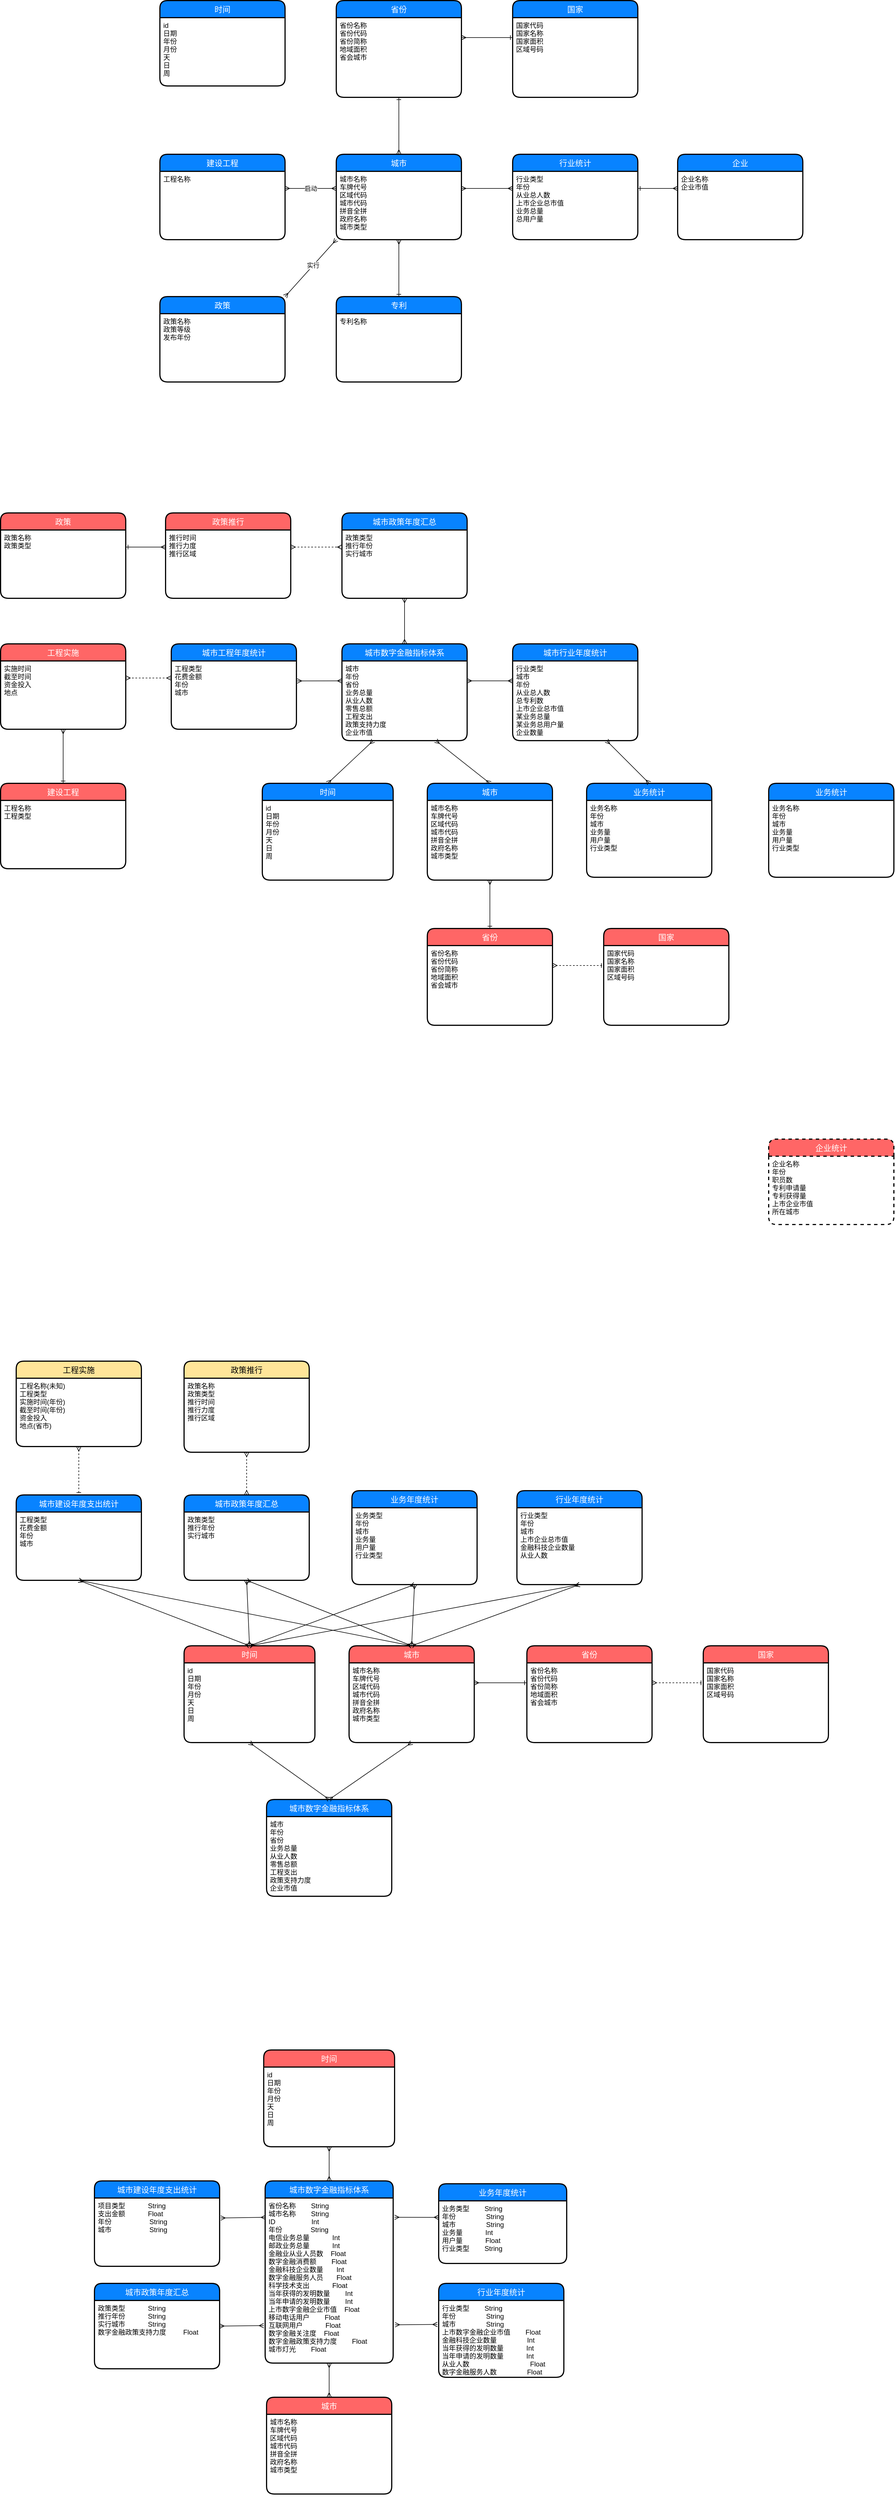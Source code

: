 <mxfile version="20.2.2" type="github">
  <diagram id="R2lEEEUBdFMjLlhIrx00" name="Page-1">
    <mxGraphModel dx="2523" dy="2034" grid="1" gridSize="10" guides="1" tooltips="1" connect="1" arrows="1" fold="1" page="1" pageScale="1" pageWidth="850" pageHeight="1100" math="0" shadow="0" extFonts="Permanent Marker^https://fonts.googleapis.com/css?family=Permanent+Marker">
      <root>
        <mxCell id="0" />
        <mxCell id="1" parent="0" />
        <mxCell id="92t1Hm8fsz9WDFqAWncr-5" value="城市" style="swimlane;childLayout=stackLayout;horizontal=1;startSize=30;horizontalStack=0;rounded=1;fontSize=14;fontStyle=0;strokeWidth=2;resizeParent=0;resizeLast=1;shadow=0;dashed=0;align=center;swimlaneFillColor=none;fillColor=#0883FF;fontColor=#FFFFFF;" vertex="1" parent="1">
          <mxGeometry x="30" y="-780" width="220" height="150" as="geometry" />
        </mxCell>
        <mxCell id="92t1Hm8fsz9WDFqAWncr-6" value="城市名称&#xa;车牌代号&#xa;区域代码&#xa;城市代码&#xa;拼音全拼&#xa;政府名称&#xa;城市类型    " style="align=left;strokeColor=none;fillColor=none;spacingLeft=4;fontSize=12;verticalAlign=top;resizable=0;rotatable=0;part=1;" vertex="1" parent="92t1Hm8fsz9WDFqAWncr-5">
          <mxGeometry y="30" width="220" height="120" as="geometry" />
        </mxCell>
        <mxCell id="92t1Hm8fsz9WDFqAWncr-43" style="edgeStyle=none;rounded=0;orthogonalLoop=1;jettySize=auto;html=1;exitX=1;exitY=1;exitDx=0;exitDy=0;fontColor=#030303;startArrow=ERmany;startFill=0;endArrow=ERone;endFill=0;" edge="1" parent="92t1Hm8fsz9WDFqAWncr-5" source="92t1Hm8fsz9WDFqAWncr-6" target="92t1Hm8fsz9WDFqAWncr-6">
          <mxGeometry relative="1" as="geometry" />
        </mxCell>
        <mxCell id="92t1Hm8fsz9WDFqAWncr-8" value="省份" style="swimlane;childLayout=stackLayout;horizontal=1;startSize=30;horizontalStack=0;rounded=1;fontSize=14;fontStyle=0;strokeWidth=2;resizeParent=0;resizeLast=1;shadow=0;dashed=0;align=center;swimlaneFillColor=none;fillColor=#0883FF;fontColor=#FFFFFF;" vertex="1" parent="1">
          <mxGeometry x="30" y="-1050" width="220" height="170" as="geometry" />
        </mxCell>
        <mxCell id="92t1Hm8fsz9WDFqAWncr-9" value="省份名称&#xa;省份代码&#xa;省份简称&#xa;地域面积&#xa;省会城市" style="align=left;strokeColor=none;fillColor=none;spacingLeft=4;fontSize=12;verticalAlign=top;resizable=0;rotatable=0;part=1;" vertex="1" parent="92t1Hm8fsz9WDFqAWncr-8">
          <mxGeometry y="30" width="220" height="140" as="geometry" />
        </mxCell>
        <mxCell id="92t1Hm8fsz9WDFqAWncr-11" style="edgeStyle=orthogonalEdgeStyle;rounded=0;orthogonalLoop=1;jettySize=auto;html=1;exitX=0.5;exitY=0;exitDx=0;exitDy=0;entryX=0.5;entryY=1;entryDx=0;entryDy=0;fontColor=#FFFFFF;startArrow=ERmany;startFill=0;endArrow=ERone;endFill=0;" edge="1" parent="1" source="92t1Hm8fsz9WDFqAWncr-5" target="92t1Hm8fsz9WDFqAWncr-9">
          <mxGeometry relative="1" as="geometry" />
        </mxCell>
        <mxCell id="92t1Hm8fsz9WDFqAWncr-14" value="国家" style="swimlane;childLayout=stackLayout;horizontal=1;startSize=30;horizontalStack=0;rounded=1;fontSize=14;fontStyle=0;strokeWidth=2;resizeParent=0;resizeLast=1;shadow=0;dashed=0;align=center;swimlaneFillColor=none;fillColor=#0883FF;fontColor=#FFFFFF;" vertex="1" parent="1">
          <mxGeometry x="340" y="-1050" width="220" height="170" as="geometry" />
        </mxCell>
        <mxCell id="92t1Hm8fsz9WDFqAWncr-15" value="国家代码&#xa;国家名称&#xa;国家面积&#xa;区域号码" style="align=left;strokeColor=none;fillColor=none;spacingLeft=4;fontSize=12;verticalAlign=top;resizable=0;rotatable=0;part=1;" vertex="1" parent="92t1Hm8fsz9WDFqAWncr-14">
          <mxGeometry y="30" width="220" height="140" as="geometry" />
        </mxCell>
        <mxCell id="92t1Hm8fsz9WDFqAWncr-16" style="edgeStyle=orthogonalEdgeStyle;rounded=0;orthogonalLoop=1;jettySize=auto;html=1;exitX=1;exitY=0.25;exitDx=0;exitDy=0;entryX=0;entryY=0.25;entryDx=0;entryDy=0;fontColor=#FFFFFF;startArrow=ERmany;startFill=0;endArrow=ERone;endFill=0;" edge="1" parent="1" source="92t1Hm8fsz9WDFqAWncr-9" target="92t1Hm8fsz9WDFqAWncr-15">
          <mxGeometry relative="1" as="geometry">
            <mxPoint x="260" y="-695" as="sourcePoint" />
            <mxPoint x="440" y="-695" as="targetPoint" />
          </mxGeometry>
        </mxCell>
        <mxCell id="92t1Hm8fsz9WDFqAWncr-20" value="政策" style="swimlane;childLayout=stackLayout;horizontal=1;startSize=30;horizontalStack=0;rounded=1;fontSize=14;fontStyle=0;strokeWidth=2;resizeParent=0;resizeLast=1;shadow=0;dashed=0;align=center;fontColor=#FFFFFF;fillColor=#0883FF;" vertex="1" parent="1">
          <mxGeometry x="-280" y="-530" width="220" height="150" as="geometry" />
        </mxCell>
        <mxCell id="92t1Hm8fsz9WDFqAWncr-22" value="政策名称&#xa;政策等级&#xa;发布年份" style="align=left;strokeColor=none;fillColor=none;spacingLeft=4;fontSize=12;verticalAlign=top;resizable=0;rotatable=0;part=1;fontColor=#030303;" vertex="1" parent="92t1Hm8fsz9WDFqAWncr-20">
          <mxGeometry y="30" width="220" height="120" as="geometry" />
        </mxCell>
        <mxCell id="92t1Hm8fsz9WDFqAWncr-27" value="行业统计" style="swimlane;childLayout=stackLayout;horizontal=1;startSize=30;horizontalStack=0;rounded=1;fontSize=14;fontStyle=0;strokeWidth=2;resizeParent=0;resizeLast=1;shadow=0;dashed=0;align=center;fontColor=#FFFFFF;fillColor=#0883FF;" vertex="1" parent="1">
          <mxGeometry x="340" y="-780" width="220" height="150" as="geometry" />
        </mxCell>
        <mxCell id="92t1Hm8fsz9WDFqAWncr-28" value="行业类型&#xa;年份&#xa;从业总人数&#xa;上市企业总市值&#xa;业务总量&#xa;总用户量" style="align=left;strokeColor=none;fillColor=none;spacingLeft=4;fontSize=12;verticalAlign=top;resizable=0;rotatable=0;part=1;fontColor=#030303;" vertex="1" parent="92t1Hm8fsz9WDFqAWncr-27">
          <mxGeometry y="30" width="220" height="120" as="geometry" />
        </mxCell>
        <mxCell id="92t1Hm8fsz9WDFqAWncr-29" value="时间" style="swimlane;childLayout=stackLayout;horizontal=1;startSize=30;horizontalStack=0;rounded=1;fontSize=14;fontStyle=0;strokeWidth=2;resizeParent=0;resizeLast=1;shadow=0;dashed=0;align=center;fontColor=#FFFFFF;fillColor=#0883FF;" vertex="1" parent="1">
          <mxGeometry x="-280" y="-1050" width="220" height="150" as="geometry" />
        </mxCell>
        <mxCell id="92t1Hm8fsz9WDFqAWncr-30" value="id&#xa;日期&#xa;年份&#xa;月份&#xa;天&#xa;日&#xa;周&#xa;&#xa;" style="align=left;strokeColor=none;fillColor=none;spacingLeft=4;fontSize=12;verticalAlign=top;resizable=0;rotatable=0;part=1;fontColor=#030303;" vertex="1" parent="92t1Hm8fsz9WDFqAWncr-29">
          <mxGeometry y="30" width="220" height="120" as="geometry" />
        </mxCell>
        <mxCell id="92t1Hm8fsz9WDFqAWncr-37" value="企业" style="swimlane;childLayout=stackLayout;horizontal=1;startSize=30;horizontalStack=0;rounded=1;fontSize=14;fontStyle=0;strokeWidth=2;resizeParent=0;resizeLast=1;shadow=0;dashed=0;align=center;fontColor=#FFFFFF;fillColor=#0883FF;" vertex="1" parent="1">
          <mxGeometry x="630" y="-780" width="220" height="150" as="geometry" />
        </mxCell>
        <mxCell id="92t1Hm8fsz9WDFqAWncr-38" value="企业名称&#xa;企业市值&#xa;" style="align=left;strokeColor=none;fillColor=none;spacingLeft=4;fontSize=12;verticalAlign=top;resizable=0;rotatable=0;part=1;fontColor=#030303;" vertex="1" parent="92t1Hm8fsz9WDFqAWncr-37">
          <mxGeometry y="30" width="220" height="120" as="geometry" />
        </mxCell>
        <mxCell id="92t1Hm8fsz9WDFqAWncr-48" value="" style="fontSize=12;html=1;endArrow=ERmany;startArrow=ERmany;rounded=0;fontColor=#030303;entryX=0;entryY=1;entryDx=0;entryDy=0;exitX=1;exitY=0;exitDx=0;exitDy=0;" edge="1" parent="1" source="92t1Hm8fsz9WDFqAWncr-20" target="92t1Hm8fsz9WDFqAWncr-6">
          <mxGeometry width="100" height="100" relative="1" as="geometry">
            <mxPoint x="370" y="-410" as="sourcePoint" />
            <mxPoint x="470" y="-510" as="targetPoint" />
          </mxGeometry>
        </mxCell>
        <mxCell id="92t1Hm8fsz9WDFqAWncr-49" value="实行" style="edgeLabel;html=1;align=center;verticalAlign=middle;resizable=0;points=[];fontColor=#030303;" vertex="1" connectable="0" parent="92t1Hm8fsz9WDFqAWncr-48">
          <mxGeometry x="0.093" relative="1" as="geometry">
            <mxPoint y="-1" as="offset" />
          </mxGeometry>
        </mxCell>
        <mxCell id="92t1Hm8fsz9WDFqAWncr-50" value="建设工程" style="swimlane;childLayout=stackLayout;horizontal=1;startSize=30;horizontalStack=0;rounded=1;fontSize=14;fontStyle=0;strokeWidth=2;resizeParent=0;resizeLast=1;shadow=0;dashed=0;align=center;fontColor=#FFFFFF;fillColor=#0883FF;" vertex="1" parent="1">
          <mxGeometry x="-280" y="-780" width="220" height="150" as="geometry" />
        </mxCell>
        <mxCell id="92t1Hm8fsz9WDFqAWncr-51" value="工程名称&#xa;" style="align=left;strokeColor=none;fillColor=none;spacingLeft=4;fontSize=12;verticalAlign=top;resizable=0;rotatable=0;part=1;fontColor=#030303;" vertex="1" parent="92t1Hm8fsz9WDFqAWncr-50">
          <mxGeometry y="30" width="220" height="120" as="geometry" />
        </mxCell>
        <mxCell id="92t1Hm8fsz9WDFqAWncr-52" value="" style="edgeStyle=entityRelationEdgeStyle;fontSize=12;html=1;endArrow=ERmany;startArrow=ERmany;rounded=0;fontColor=#030303;entryX=1;entryY=0.25;entryDx=0;entryDy=0;exitX=0;exitY=0.25;exitDx=0;exitDy=0;" edge="1" parent="1" source="92t1Hm8fsz9WDFqAWncr-6" target="92t1Hm8fsz9WDFqAWncr-51">
          <mxGeometry width="100" height="100" relative="1" as="geometry">
            <mxPoint x="330" y="-480" as="sourcePoint" />
            <mxPoint x="430" y="-580" as="targetPoint" />
          </mxGeometry>
        </mxCell>
        <mxCell id="92t1Hm8fsz9WDFqAWncr-53" value="启动" style="edgeLabel;html=1;align=center;verticalAlign=middle;resizable=0;points=[];fontColor=#030303;" vertex="1" connectable="0" parent="92t1Hm8fsz9WDFqAWncr-52">
          <mxGeometry relative="1" as="geometry">
            <mxPoint as="offset" />
          </mxGeometry>
        </mxCell>
        <mxCell id="92t1Hm8fsz9WDFqAWncr-55" value="城市数字金融指标体系" style="swimlane;childLayout=stackLayout;horizontal=1;startSize=30;horizontalStack=0;rounded=1;fontSize=14;fontStyle=0;strokeWidth=2;resizeParent=0;resizeLast=1;shadow=0;dashed=0;align=center;swimlaneFillColor=none;fillColor=#0883FF;fontColor=#FFFFFF;" vertex="1" parent="1">
          <mxGeometry x="40" y="80" width="220" height="170" as="geometry" />
        </mxCell>
        <mxCell id="92t1Hm8fsz9WDFqAWncr-56" value="城市&#xa;年份&#xa;省份&#xa;业务总量&#xa;从业人数&#xa;零售总额&#xa;工程支出&#xa;政策支持力度&#xa;企业市值&#xa;&#xa;" style="align=left;strokeColor=none;fillColor=none;spacingLeft=4;fontSize=12;verticalAlign=top;resizable=0;rotatable=0;part=1;" vertex="1" parent="92t1Hm8fsz9WDFqAWncr-55">
          <mxGeometry y="30" width="220" height="140" as="geometry" />
        </mxCell>
        <mxCell id="92t1Hm8fsz9WDFqAWncr-57" style="edgeStyle=none;rounded=0;orthogonalLoop=1;jettySize=auto;html=1;exitX=1;exitY=1;exitDx=0;exitDy=0;fontColor=#030303;startArrow=ERmany;startFill=0;endArrow=ERone;endFill=0;" edge="1" parent="92t1Hm8fsz9WDFqAWncr-55" source="92t1Hm8fsz9WDFqAWncr-56" target="92t1Hm8fsz9WDFqAWncr-56">
          <mxGeometry relative="1" as="geometry" />
        </mxCell>
        <mxCell id="92t1Hm8fsz9WDFqAWncr-58" value="省份" style="swimlane;childLayout=stackLayout;horizontal=1;startSize=30;horizontalStack=0;rounded=1;fontSize=14;fontStyle=0;strokeWidth=2;resizeParent=0;resizeLast=1;shadow=0;dashed=0;align=center;swimlaneFillColor=none;fillColor=#FF6666;fontColor=#FFFFFF;" vertex="1" parent="1">
          <mxGeometry x="190" y="580" width="220" height="170" as="geometry" />
        </mxCell>
        <mxCell id="92t1Hm8fsz9WDFqAWncr-59" value="省份名称&#xa;省份代码&#xa;省份简称&#xa;地域面积&#xa;省会城市" style="align=left;strokeColor=none;fillColor=none;spacingLeft=4;fontSize=12;verticalAlign=top;resizable=0;rotatable=0;part=1;" vertex="1" parent="92t1Hm8fsz9WDFqAWncr-58">
          <mxGeometry y="30" width="220" height="140" as="geometry" />
        </mxCell>
        <mxCell id="92t1Hm8fsz9WDFqAWncr-61" value="国家" style="swimlane;childLayout=stackLayout;horizontal=1;startSize=30;horizontalStack=0;rounded=1;fontSize=14;fontStyle=0;strokeWidth=2;resizeParent=0;resizeLast=1;shadow=0;dashed=0;align=center;swimlaneFillColor=none;fillColor=#FF6666;fontColor=#FFFFFF;" vertex="1" parent="1">
          <mxGeometry x="500" y="580" width="220" height="170" as="geometry" />
        </mxCell>
        <mxCell id="92t1Hm8fsz9WDFqAWncr-62" value="国家代码&#xa;国家名称&#xa;国家面积&#xa;区域号码" style="align=left;strokeColor=none;fillColor=none;spacingLeft=4;fontSize=12;verticalAlign=top;resizable=0;rotatable=0;part=1;" vertex="1" parent="92t1Hm8fsz9WDFqAWncr-61">
          <mxGeometry y="30" width="220" height="140" as="geometry" />
        </mxCell>
        <mxCell id="92t1Hm8fsz9WDFqAWncr-63" style="edgeStyle=orthogonalEdgeStyle;rounded=0;orthogonalLoop=1;jettySize=auto;html=1;exitX=1;exitY=0.25;exitDx=0;exitDy=0;entryX=0;entryY=0.25;entryDx=0;entryDy=0;fontColor=#FFFFFF;startArrow=ERmany;startFill=0;endArrow=ERone;endFill=0;dashed=1;" edge="1" parent="1" source="92t1Hm8fsz9WDFqAWncr-59" target="92t1Hm8fsz9WDFqAWncr-62">
          <mxGeometry relative="1" as="geometry">
            <mxPoint x="420" y="935" as="sourcePoint" />
            <mxPoint x="600" y="935" as="targetPoint" />
          </mxGeometry>
        </mxCell>
        <mxCell id="92t1Hm8fsz9WDFqAWncr-64" value="城市政策年度汇总" style="swimlane;childLayout=stackLayout;horizontal=1;startSize=30;horizontalStack=0;rounded=1;fontSize=14;fontStyle=0;strokeWidth=2;resizeParent=0;resizeLast=1;shadow=0;dashed=0;align=center;fontColor=#FFFFFF;fillColor=#0883FF;" vertex="1" parent="1">
          <mxGeometry x="40" y="-150" width="220" height="150" as="geometry" />
        </mxCell>
        <mxCell id="92t1Hm8fsz9WDFqAWncr-65" value="政策类型&#xa;推行年份&#xa;实行城市" style="align=left;strokeColor=none;fillColor=none;spacingLeft=4;fontSize=12;verticalAlign=top;resizable=0;rotatable=0;part=1;fontColor=#030303;" vertex="1" parent="92t1Hm8fsz9WDFqAWncr-64">
          <mxGeometry y="30" width="220" height="120" as="geometry" />
        </mxCell>
        <mxCell id="92t1Hm8fsz9WDFqAWncr-66" value="城市行业年度统计" style="swimlane;childLayout=stackLayout;horizontal=1;startSize=30;horizontalStack=0;rounded=1;fontSize=14;fontStyle=0;strokeWidth=2;resizeParent=0;resizeLast=1;shadow=0;dashed=0;align=center;fontColor=#FFFFFF;fillColor=#0883FF;" vertex="1" parent="1">
          <mxGeometry x="340" y="80" width="220" height="170" as="geometry" />
        </mxCell>
        <mxCell id="92t1Hm8fsz9WDFqAWncr-67" value="行业类型&#xa;城市&#xa;年份&#xa;从业总人数&#xa;总专利数&#xa;上市企业总市值&#xa;某业务总量&#xa;某业务总用户量&#xa;企业数量&#xa;" style="align=left;strokeColor=none;fillColor=none;spacingLeft=4;fontSize=12;verticalAlign=top;resizable=0;rotatable=0;part=1;fontColor=#030303;" vertex="1" parent="92t1Hm8fsz9WDFqAWncr-66">
          <mxGeometry y="30" width="220" height="140" as="geometry" />
        </mxCell>
        <mxCell id="92t1Hm8fsz9WDFqAWncr-96" style="edgeStyle=none;rounded=0;orthogonalLoop=1;jettySize=auto;html=1;exitX=0.5;exitY=0;exitDx=0;exitDy=0;entryX=0.25;entryY=1;entryDx=0;entryDy=0;fontSize=14;fontColor=#030303;startArrow=ERmany;startFill=0;endArrow=ERmany;endFill=0;" edge="1" parent="1" source="92t1Hm8fsz9WDFqAWncr-68" target="92t1Hm8fsz9WDFqAWncr-56">
          <mxGeometry relative="1" as="geometry" />
        </mxCell>
        <mxCell id="92t1Hm8fsz9WDFqAWncr-68" value="时间" style="swimlane;childLayout=stackLayout;horizontal=1;startSize=30;horizontalStack=0;rounded=1;fontSize=14;fontStyle=0;strokeWidth=2;resizeParent=0;resizeLast=1;shadow=0;dashed=0;align=center;fontColor=#FFFFFF;fillColor=#0883FF;" vertex="1" parent="1">
          <mxGeometry x="-100" y="325" width="230" height="170" as="geometry" />
        </mxCell>
        <mxCell id="92t1Hm8fsz9WDFqAWncr-69" value="id&#xa;日期&#xa;年份&#xa;月份&#xa;天&#xa;日&#xa;周&#xa;&#xa;" style="align=left;strokeColor=none;fillColor=none;spacingLeft=4;fontSize=12;verticalAlign=top;resizable=0;rotatable=0;part=1;fontColor=#030303;" vertex="1" parent="92t1Hm8fsz9WDFqAWncr-68">
          <mxGeometry y="30" width="230" height="140" as="geometry" />
        </mxCell>
        <mxCell id="92t1Hm8fsz9WDFqAWncr-70" value="业务统计" style="swimlane;childLayout=stackLayout;horizontal=1;startSize=30;horizontalStack=0;rounded=1;fontSize=14;fontStyle=0;strokeWidth=2;resizeParent=0;resizeLast=1;shadow=0;dashed=0;align=center;fontColor=#FFFFFF;fillColor=#0883FF;" vertex="1" parent="1">
          <mxGeometry x="470" y="325" width="220" height="165" as="geometry" />
        </mxCell>
        <mxCell id="92t1Hm8fsz9WDFqAWncr-71" value="业务名称&#xa;年份&#xa;城市&#xa;业务量&#xa;用户量&#xa;行业类型&#xa;" style="align=left;strokeColor=none;fillColor=none;spacingLeft=4;fontSize=12;verticalAlign=top;resizable=0;rotatable=0;part=1;fontColor=#030303;" vertex="1" parent="92t1Hm8fsz9WDFqAWncr-70">
          <mxGeometry y="30" width="220" height="135" as="geometry" />
        </mxCell>
        <mxCell id="92t1Hm8fsz9WDFqAWncr-79" value="城市工程年度统计" style="swimlane;childLayout=stackLayout;horizontal=1;startSize=30;horizontalStack=0;rounded=1;fontSize=14;fontStyle=0;strokeWidth=2;resizeParent=0;resizeLast=1;shadow=0;dashed=0;align=center;fontColor=#FFFFFF;fillColor=#0883FF;" vertex="1" parent="1">
          <mxGeometry x="-260" y="80" width="220" height="150" as="geometry" />
        </mxCell>
        <mxCell id="92t1Hm8fsz9WDFqAWncr-80" value="工程类型&#xa;花费金额&#xa;年份&#xa;城市&#xa;&#xa;" style="align=left;strokeColor=none;fillColor=none;spacingLeft=4;fontSize=12;verticalAlign=top;resizable=0;rotatable=0;part=1;fontColor=#030303;" vertex="1" parent="92t1Hm8fsz9WDFqAWncr-79">
          <mxGeometry y="30" width="220" height="120" as="geometry" />
        </mxCell>
        <mxCell id="92t1Hm8fsz9WDFqAWncr-81" value="" style="fontSize=12;html=1;endArrow=ERmany;startArrow=ERmany;rounded=0;fontColor=#030303;exitX=0;exitY=0.25;exitDx=0;exitDy=0;entryX=1.006;entryY=0.293;entryDx=0;entryDy=0;entryPerimeter=0;" edge="1" parent="1" source="92t1Hm8fsz9WDFqAWncr-56" target="92t1Hm8fsz9WDFqAWncr-80">
          <mxGeometry width="100" height="100" relative="1" as="geometry">
            <mxPoint x="340" y="390" as="sourcePoint" />
            <mxPoint x="-30" y="150" as="targetPoint" />
          </mxGeometry>
        </mxCell>
        <mxCell id="92t1Hm8fsz9WDFqAWncr-83" style="edgeStyle=none;rounded=0;orthogonalLoop=1;jettySize=auto;html=1;exitX=1;exitY=0.25;exitDx=0;exitDy=0;fontColor=#030303;startArrow=ERmany;startFill=0;endArrow=ERmany;endFill=0;entryX=0;entryY=0.25;entryDx=0;entryDy=0;" edge="1" parent="1" source="92t1Hm8fsz9WDFqAWncr-56" target="92t1Hm8fsz9WDFqAWncr-67">
          <mxGeometry relative="1" as="geometry">
            <mxPoint x="310" y="160" as="targetPoint" />
          </mxGeometry>
        </mxCell>
        <mxCell id="92t1Hm8fsz9WDFqAWncr-97" style="edgeStyle=none;rounded=0;orthogonalLoop=1;jettySize=auto;html=1;exitX=0.5;exitY=0;exitDx=0;exitDy=0;entryX=0.75;entryY=1;entryDx=0;entryDy=0;fontSize=14;fontColor=#030303;startArrow=ERmany;startFill=0;endArrow=ERmany;endFill=0;" edge="1" parent="1" source="92t1Hm8fsz9WDFqAWncr-85" target="92t1Hm8fsz9WDFqAWncr-56">
          <mxGeometry relative="1" as="geometry" />
        </mxCell>
        <mxCell id="92t1Hm8fsz9WDFqAWncr-85" value="城市" style="swimlane;childLayout=stackLayout;horizontal=1;startSize=30;horizontalStack=0;rounded=1;fontSize=14;fontStyle=0;strokeWidth=2;resizeParent=0;resizeLast=1;shadow=0;dashed=0;align=center;swimlaneFillColor=none;fillColor=#0883FF;fontColor=#FFFFFF;" vertex="1" parent="1">
          <mxGeometry x="190" y="325" width="220" height="170" as="geometry" />
        </mxCell>
        <mxCell id="92t1Hm8fsz9WDFqAWncr-86" value="城市名称&#xa;车牌代号&#xa;区域代码&#xa;城市代码&#xa;拼音全拼&#xa;政府名称&#xa;城市类型" style="align=left;strokeColor=none;fillColor=none;spacingLeft=4;fontSize=12;verticalAlign=top;resizable=0;rotatable=0;part=1;" vertex="1" parent="92t1Hm8fsz9WDFqAWncr-85">
          <mxGeometry y="30" width="220" height="140" as="geometry" />
        </mxCell>
        <mxCell id="92t1Hm8fsz9WDFqAWncr-87" style="edgeStyle=none;rounded=0;orthogonalLoop=1;jettySize=auto;html=1;exitX=1;exitY=1;exitDx=0;exitDy=0;fontColor=#030303;startArrow=ERmany;startFill=0;endArrow=ERone;endFill=0;" edge="1" parent="92t1Hm8fsz9WDFqAWncr-85" source="92t1Hm8fsz9WDFqAWncr-86" target="92t1Hm8fsz9WDFqAWncr-86">
          <mxGeometry relative="1" as="geometry" />
        </mxCell>
        <mxCell id="92t1Hm8fsz9WDFqAWncr-88" style="rounded=0;orthogonalLoop=1;jettySize=auto;html=1;exitX=0.5;exitY=1;exitDx=0;exitDy=0;fontColor=#FFFFFF;startArrow=ERmany;startFill=0;endArrow=ERone;endFill=0;entryX=0.5;entryY=0;entryDx=0;entryDy=0;" edge="1" parent="1" source="92t1Hm8fsz9WDFqAWncr-86" target="92t1Hm8fsz9WDFqAWncr-58">
          <mxGeometry relative="1" as="geometry">
            <mxPoint x="610" y="605" as="sourcePoint" />
            <mxPoint x="460" y="325" as="targetPoint" />
          </mxGeometry>
        </mxCell>
        <mxCell id="92t1Hm8fsz9WDFqAWncr-77" value="" style="fontSize=12;html=1;endArrow=ERmany;startArrow=ERmany;rounded=0;fontColor=#030303;exitX=0.5;exitY=0;exitDx=0;exitDy=0;entryX=0.5;entryY=1;entryDx=0;entryDy=0;" edge="1" parent="1" source="92t1Hm8fsz9WDFqAWncr-55" target="92t1Hm8fsz9WDFqAWncr-65">
          <mxGeometry width="100" height="100" relative="1" as="geometry">
            <mxPoint x="380" y="460" as="sourcePoint" />
            <mxPoint x="150" y="-20" as="targetPoint" />
          </mxGeometry>
        </mxCell>
        <mxCell id="92t1Hm8fsz9WDFqAWncr-100" value="工程实施" style="swimlane;childLayout=stackLayout;horizontal=1;startSize=30;horizontalStack=0;rounded=1;fontSize=14;fontStyle=0;strokeWidth=2;resizeParent=0;resizeLast=1;shadow=0;dashed=0;align=center;fontColor=#FFFFFF;fillColor=#FF6666;" vertex="1" parent="1">
          <mxGeometry x="-560" y="80" width="220" height="150" as="geometry" />
        </mxCell>
        <mxCell id="92t1Hm8fsz9WDFqAWncr-101" value="实施时间&#xa;截至时间&#xa;资金投入&#xa;地点&#xa;" style="align=left;strokeColor=none;fillColor=none;spacingLeft=4;fontSize=12;verticalAlign=top;resizable=0;rotatable=0;part=1;fontColor=#030303;" vertex="1" parent="92t1Hm8fsz9WDFqAWncr-100">
          <mxGeometry y="30" width="220" height="120" as="geometry" />
        </mxCell>
        <mxCell id="92t1Hm8fsz9WDFqAWncr-102" style="edgeStyle=none;rounded=0;orthogonalLoop=1;jettySize=auto;html=1;exitX=0;exitY=0.25;exitDx=0;exitDy=0;entryX=1;entryY=0.25;entryDx=0;entryDy=0;fontSize=14;fontColor=#030303;startArrow=ERmany;startFill=0;endArrow=ERmany;endFill=0;dashed=1;" edge="1" parent="1" source="92t1Hm8fsz9WDFqAWncr-80" target="92t1Hm8fsz9WDFqAWncr-101">
          <mxGeometry relative="1" as="geometry" />
        </mxCell>
        <mxCell id="92t1Hm8fsz9WDFqAWncr-103" style="edgeStyle=none;rounded=0;orthogonalLoop=1;jettySize=auto;html=1;exitX=1;exitY=0.25;exitDx=0;exitDy=0;entryX=0;entryY=0.25;entryDx=0;entryDy=0;fontSize=14;fontColor=#030303;startArrow=ERmany;startFill=0;endArrow=ERmany;endFill=0;" edge="1" parent="1" source="92t1Hm8fsz9WDFqAWncr-6" target="92t1Hm8fsz9WDFqAWncr-28">
          <mxGeometry relative="1" as="geometry" />
        </mxCell>
        <mxCell id="92t1Hm8fsz9WDFqAWncr-104" style="edgeStyle=none;rounded=0;orthogonalLoop=1;jettySize=auto;html=1;exitX=1;exitY=0.25;exitDx=0;exitDy=0;entryX=0;entryY=0.25;entryDx=0;entryDy=0;fontSize=14;fontColor=#030303;startArrow=ERone;startFill=0;endArrow=ERmany;endFill=0;" edge="1" parent="1" source="92t1Hm8fsz9WDFqAWncr-28" target="92t1Hm8fsz9WDFqAWncr-38">
          <mxGeometry relative="1" as="geometry" />
        </mxCell>
        <mxCell id="92t1Hm8fsz9WDFqAWncr-105" value="建设工程" style="swimlane;childLayout=stackLayout;horizontal=1;startSize=30;horizontalStack=0;rounded=1;fontSize=14;fontStyle=0;strokeWidth=2;resizeParent=0;resizeLast=1;shadow=0;dashed=0;align=center;fontColor=#FFFFFF;fillColor=#FF6666;" vertex="1" parent="1">
          <mxGeometry x="-560" y="325" width="220" height="150" as="geometry" />
        </mxCell>
        <mxCell id="92t1Hm8fsz9WDFqAWncr-106" value="工程名称&#xa;工程类型&#xa;" style="align=left;strokeColor=none;fillColor=none;spacingLeft=4;fontSize=12;verticalAlign=top;resizable=0;rotatable=0;part=1;fontColor=#030303;" vertex="1" parent="92t1Hm8fsz9WDFqAWncr-105">
          <mxGeometry y="30" width="220" height="120" as="geometry" />
        </mxCell>
        <mxCell id="92t1Hm8fsz9WDFqAWncr-108" style="edgeStyle=none;rounded=0;orthogonalLoop=1;jettySize=auto;html=1;exitX=0.5;exitY=0;exitDx=0;exitDy=0;entryX=0.5;entryY=1;entryDx=0;entryDy=0;fontSize=14;fontColor=#030303;startArrow=ERone;startFill=0;endArrow=ERmany;endFill=0;" edge="1" parent="1" source="92t1Hm8fsz9WDFqAWncr-105" target="92t1Hm8fsz9WDFqAWncr-101">
          <mxGeometry relative="1" as="geometry" />
        </mxCell>
        <mxCell id="92t1Hm8fsz9WDFqAWncr-112" value="政策" style="swimlane;childLayout=stackLayout;horizontal=1;startSize=30;horizontalStack=0;rounded=1;fontSize=14;fontStyle=0;strokeWidth=2;resizeParent=0;resizeLast=1;shadow=0;dashed=0;align=center;fontColor=#FFFFFF;fillColor=#FF6666;" vertex="1" parent="1">
          <mxGeometry x="-560" y="-150" width="220" height="150" as="geometry" />
        </mxCell>
        <mxCell id="92t1Hm8fsz9WDFqAWncr-113" value="政策名称&#xa;政策类型" style="align=left;strokeColor=none;fillColor=none;spacingLeft=4;fontSize=12;verticalAlign=top;resizable=0;rotatable=0;part=1;fontColor=#030303;" vertex="1" parent="92t1Hm8fsz9WDFqAWncr-112">
          <mxGeometry y="30" width="220" height="120" as="geometry" />
        </mxCell>
        <mxCell id="92t1Hm8fsz9WDFqAWncr-114" value="政策推行" style="swimlane;childLayout=stackLayout;horizontal=1;startSize=30;horizontalStack=0;rounded=1;fontSize=14;fontStyle=0;strokeWidth=2;resizeParent=0;resizeLast=1;shadow=0;dashed=0;align=center;fontColor=#FFFFFF;fillColor=#FF6666;" vertex="1" parent="1">
          <mxGeometry x="-270" y="-150" width="220" height="150" as="geometry" />
        </mxCell>
        <mxCell id="92t1Hm8fsz9WDFqAWncr-115" value="推行时间&#xa;推行力度&#xa;推行区域" style="align=left;strokeColor=none;fillColor=none;spacingLeft=4;fontSize=12;verticalAlign=top;resizable=0;rotatable=0;part=1;fontColor=#030303;" vertex="1" parent="92t1Hm8fsz9WDFqAWncr-114">
          <mxGeometry y="30" width="220" height="120" as="geometry" />
        </mxCell>
        <mxCell id="92t1Hm8fsz9WDFqAWncr-116" style="edgeStyle=none;rounded=0;orthogonalLoop=1;jettySize=auto;html=1;exitX=1;exitY=0.25;exitDx=0;exitDy=0;entryX=0;entryY=0.25;entryDx=0;entryDy=0;fontSize=14;fontColor=#030303;startArrow=ERone;startFill=0;endArrow=ERmany;endFill=0;" edge="1" parent="1" source="92t1Hm8fsz9WDFqAWncr-113" target="92t1Hm8fsz9WDFqAWncr-115">
          <mxGeometry relative="1" as="geometry" />
        </mxCell>
        <mxCell id="92t1Hm8fsz9WDFqAWncr-117" style="edgeStyle=none;rounded=0;orthogonalLoop=1;jettySize=auto;html=1;exitX=1;exitY=0.25;exitDx=0;exitDy=0;entryX=0;entryY=0.25;entryDx=0;entryDy=0;fontSize=14;fontColor=#030303;startArrow=ERmany;startFill=0;endArrow=ERmany;endFill=0;dashed=1;" edge="1" parent="1" source="92t1Hm8fsz9WDFqAWncr-115" target="92t1Hm8fsz9WDFqAWncr-65">
          <mxGeometry relative="1" as="geometry" />
        </mxCell>
        <mxCell id="92t1Hm8fsz9WDFqAWncr-118" value="城市政策年度汇总" style="swimlane;childLayout=stackLayout;horizontal=1;startSize=30;horizontalStack=0;rounded=1;fontSize=14;fontStyle=0;strokeWidth=2;resizeParent=0;resizeLast=1;shadow=0;dashed=0;align=center;fontColor=#FFFFFF;fillColor=#0883FF;" vertex="1" parent="1">
          <mxGeometry x="-237.5" y="1575" width="220" height="150" as="geometry" />
        </mxCell>
        <mxCell id="92t1Hm8fsz9WDFqAWncr-119" value="政策类型&#xa;推行年份&#xa;实行城市" style="align=left;strokeColor=none;fillColor=none;spacingLeft=4;fontSize=12;verticalAlign=top;resizable=0;rotatable=0;part=1;fontColor=#030303;" vertex="1" parent="92t1Hm8fsz9WDFqAWncr-118">
          <mxGeometry y="30" width="220" height="120" as="geometry" />
        </mxCell>
        <mxCell id="92t1Hm8fsz9WDFqAWncr-122" value="城市建设年度支出统计" style="swimlane;childLayout=stackLayout;horizontal=1;startSize=30;horizontalStack=0;rounded=1;fontSize=14;fontStyle=0;strokeWidth=2;resizeParent=0;resizeLast=1;shadow=0;dashed=0;align=center;fontColor=#FFFFFF;fillColor=#0883FF;" vertex="1" parent="1">
          <mxGeometry x="-532.5" y="1575" width="220" height="150" as="geometry" />
        </mxCell>
        <mxCell id="92t1Hm8fsz9WDFqAWncr-123" value="工程类型&#xa;花费金额&#xa;年份&#xa;城市&#xa;&#xa;" style="align=left;strokeColor=none;fillColor=none;spacingLeft=4;fontSize=12;verticalAlign=top;resizable=0;rotatable=0;part=1;fontColor=#030303;" vertex="1" parent="92t1Hm8fsz9WDFqAWncr-122">
          <mxGeometry y="30" width="220" height="120" as="geometry" />
        </mxCell>
        <mxCell id="92t1Hm8fsz9WDFqAWncr-125" value="时间" style="swimlane;childLayout=stackLayout;horizontal=1;startSize=30;horizontalStack=0;rounded=1;fontSize=14;fontStyle=0;strokeWidth=2;resizeParent=0;resizeLast=1;shadow=0;dashed=0;align=center;fontColor=#FFFFFF;fillColor=#FF6666;" vertex="1" parent="1">
          <mxGeometry x="-237.5" y="1840" width="230" height="170" as="geometry" />
        </mxCell>
        <mxCell id="92t1Hm8fsz9WDFqAWncr-126" value="id&#xa;日期&#xa;年份&#xa;月份&#xa;天&#xa;日&#xa;周&#xa;&#xa;" style="align=left;strokeColor=none;fillColor=none;spacingLeft=4;fontSize=12;verticalAlign=top;resizable=0;rotatable=0;part=1;fontColor=#030303;" vertex="1" parent="92t1Hm8fsz9WDFqAWncr-125">
          <mxGeometry y="30" width="230" height="140" as="geometry" />
        </mxCell>
        <mxCell id="92t1Hm8fsz9WDFqAWncr-127" value="城市" style="swimlane;childLayout=stackLayout;horizontal=1;startSize=30;horizontalStack=0;rounded=1;fontSize=14;fontStyle=0;strokeWidth=2;resizeParent=0;resizeLast=1;shadow=0;dashed=0;align=center;swimlaneFillColor=none;fillColor=#FF6666;fontColor=#FFFFFF;" vertex="1" parent="1">
          <mxGeometry x="52.5" y="1840" width="220" height="170" as="geometry" />
        </mxCell>
        <mxCell id="92t1Hm8fsz9WDFqAWncr-128" value="城市名称&#xa;车牌代号&#xa;区域代码&#xa;城市代码&#xa;拼音全拼&#xa;政府名称&#xa;城市类型" style="align=left;strokeColor=none;fillColor=none;spacingLeft=4;fontSize=12;verticalAlign=top;resizable=0;rotatable=0;part=1;" vertex="1" parent="92t1Hm8fsz9WDFqAWncr-127">
          <mxGeometry y="30" width="220" height="140" as="geometry" />
        </mxCell>
        <mxCell id="92t1Hm8fsz9WDFqAWncr-129" style="edgeStyle=none;rounded=0;orthogonalLoop=1;jettySize=auto;html=1;exitX=1;exitY=1;exitDx=0;exitDy=0;fontColor=#030303;startArrow=ERmany;startFill=0;endArrow=ERone;endFill=0;" edge="1" parent="92t1Hm8fsz9WDFqAWncr-127" source="92t1Hm8fsz9WDFqAWncr-128" target="92t1Hm8fsz9WDFqAWncr-128">
          <mxGeometry relative="1" as="geometry" />
        </mxCell>
        <mxCell id="92t1Hm8fsz9WDFqAWncr-130" style="edgeStyle=none;rounded=0;orthogonalLoop=1;jettySize=auto;html=1;exitX=0.5;exitY=1;exitDx=0;exitDy=0;entryX=0.5;entryY=0;entryDx=0;entryDy=0;fontSize=14;fontColor=#030303;startArrow=ERmany;startFill=0;endArrow=ERmany;endFill=0;" edge="1" parent="1" source="92t1Hm8fsz9WDFqAWncr-123" target="92t1Hm8fsz9WDFqAWncr-125">
          <mxGeometry relative="1" as="geometry" />
        </mxCell>
        <mxCell id="92t1Hm8fsz9WDFqAWncr-132" style="edgeStyle=none;rounded=0;orthogonalLoop=1;jettySize=auto;html=1;exitX=0.5;exitY=1;exitDx=0;exitDy=0;entryX=0.5;entryY=0;entryDx=0;entryDy=0;fontSize=14;fontColor=#030303;startArrow=ERmany;startFill=0;endArrow=ERmany;endFill=0;" edge="1" parent="1" source="92t1Hm8fsz9WDFqAWncr-123" target="92t1Hm8fsz9WDFqAWncr-127">
          <mxGeometry relative="1" as="geometry" />
        </mxCell>
        <mxCell id="92t1Hm8fsz9WDFqAWncr-133" style="edgeStyle=none;rounded=0;orthogonalLoop=1;jettySize=auto;html=1;exitX=0.5;exitY=1;exitDx=0;exitDy=0;entryX=0.5;entryY=0;entryDx=0;entryDy=0;fontSize=14;fontColor=#030303;startArrow=ERmany;startFill=0;endArrow=ERmany;endFill=0;" edge="1" parent="1" source="92t1Hm8fsz9WDFqAWncr-119" target="92t1Hm8fsz9WDFqAWncr-125">
          <mxGeometry relative="1" as="geometry" />
        </mxCell>
        <mxCell id="92t1Hm8fsz9WDFqAWncr-136" style="edgeStyle=none;rounded=0;orthogonalLoop=1;jettySize=auto;html=1;exitX=0.5;exitY=1;exitDx=0;exitDy=0;entryX=0.5;entryY=0;entryDx=0;entryDy=0;fontSize=14;fontColor=#030303;startArrow=ERmany;startFill=0;endArrow=ERmany;endFill=0;" edge="1" parent="1" source="92t1Hm8fsz9WDFqAWncr-119" target="92t1Hm8fsz9WDFqAWncr-127">
          <mxGeometry relative="1" as="geometry" />
        </mxCell>
        <mxCell id="92t1Hm8fsz9WDFqAWncr-137" style="edgeStyle=none;rounded=0;orthogonalLoop=1;jettySize=auto;html=1;entryX=0.5;entryY=0;entryDx=0;entryDy=0;fontSize=14;fontColor=#030303;startArrow=ERmany;startFill=0;endArrow=ERmany;endFill=0;exitX=0.5;exitY=1;exitDx=0;exitDy=0;" edge="1" parent="1" source="92t1Hm8fsz9WDFqAWncr-184" target="92t1Hm8fsz9WDFqAWncr-125">
          <mxGeometry relative="1" as="geometry">
            <mxPoint x="290" y="1770" as="sourcePoint" />
          </mxGeometry>
        </mxCell>
        <mxCell id="92t1Hm8fsz9WDFqAWncr-138" style="edgeStyle=none;rounded=0;orthogonalLoop=1;jettySize=auto;html=1;exitX=0.5;exitY=1;exitDx=0;exitDy=0;fontSize=14;fontColor=#030303;startArrow=ERmany;startFill=0;endArrow=ERmany;endFill=0;entryX=0.5;entryY=0;entryDx=0;entryDy=0;" edge="1" parent="1" source="92t1Hm8fsz9WDFqAWncr-197" target="92t1Hm8fsz9WDFqAWncr-127">
          <mxGeometry relative="1" as="geometry">
            <mxPoint x="400" y="1855" as="targetPoint" />
            <mxPoint x="567.5" y="1750" as="sourcePoint" />
          </mxGeometry>
        </mxCell>
        <mxCell id="92t1Hm8fsz9WDFqAWncr-139" value="城市数字金融指标体系" style="swimlane;childLayout=stackLayout;horizontal=1;startSize=30;horizontalStack=0;rounded=1;fontSize=14;fontStyle=0;strokeWidth=2;resizeParent=0;resizeLast=1;shadow=0;dashed=0;align=center;swimlaneFillColor=none;fillColor=#0883FF;fontColor=#FFFFFF;" vertex="1" parent="1">
          <mxGeometry x="-92.5" y="2110" width="220" height="170" as="geometry" />
        </mxCell>
        <mxCell id="92t1Hm8fsz9WDFqAWncr-140" value="城市&#xa;年份&#xa;省份&#xa;业务总量&#xa;从业人数&#xa;零售总额&#xa;工程支出&#xa;政策支持力度&#xa;企业市值&#xa;&#xa;" style="align=left;strokeColor=none;fillColor=none;spacingLeft=4;fontSize=12;verticalAlign=top;resizable=0;rotatable=0;part=1;" vertex="1" parent="92t1Hm8fsz9WDFqAWncr-139">
          <mxGeometry y="30" width="220" height="140" as="geometry" />
        </mxCell>
        <mxCell id="92t1Hm8fsz9WDFqAWncr-141" style="edgeStyle=none;rounded=0;orthogonalLoop=1;jettySize=auto;html=1;exitX=1;exitY=1;exitDx=0;exitDy=0;fontColor=#030303;startArrow=ERmany;startFill=0;endArrow=ERone;endFill=0;" edge="1" parent="92t1Hm8fsz9WDFqAWncr-139" source="92t1Hm8fsz9WDFqAWncr-140" target="92t1Hm8fsz9WDFqAWncr-140">
          <mxGeometry relative="1" as="geometry" />
        </mxCell>
        <mxCell id="92t1Hm8fsz9WDFqAWncr-142" style="edgeStyle=none;rounded=0;orthogonalLoop=1;jettySize=auto;html=1;exitX=0.5;exitY=1;exitDx=0;exitDy=0;entryX=0.5;entryY=0;entryDx=0;entryDy=0;fontSize=14;fontColor=#030303;startArrow=ERmany;startFill=0;endArrow=ERmany;endFill=0;" edge="1" parent="1" source="92t1Hm8fsz9WDFqAWncr-128" target="92t1Hm8fsz9WDFqAWncr-139">
          <mxGeometry relative="1" as="geometry" />
        </mxCell>
        <mxCell id="92t1Hm8fsz9WDFqAWncr-143" style="edgeStyle=none;rounded=0;orthogonalLoop=1;jettySize=auto;html=1;exitX=0.5;exitY=1;exitDx=0;exitDy=0;entryX=0.5;entryY=0;entryDx=0;entryDy=0;fontSize=14;fontColor=#030303;startArrow=ERmany;startFill=0;endArrow=ERmany;endFill=0;" edge="1" parent="1" source="92t1Hm8fsz9WDFqAWncr-126" target="92t1Hm8fsz9WDFqAWncr-139">
          <mxGeometry relative="1" as="geometry" />
        </mxCell>
        <mxCell id="92t1Hm8fsz9WDFqAWncr-145" value="城市数字金融指标体系" style="swimlane;childLayout=stackLayout;horizontal=1;startSize=30;horizontalStack=0;rounded=1;fontSize=14;fontStyle=0;strokeWidth=2;resizeParent=0;resizeLast=1;shadow=0;dashed=0;align=center;swimlaneFillColor=none;fillColor=#0883FF;fontColor=#FFFFFF;" vertex="1" parent="1">
          <mxGeometry x="-95" y="2780" width="225" height="320" as="geometry" />
        </mxCell>
        <mxCell id="92t1Hm8fsz9WDFqAWncr-146" value="省份名称        String&#xa;城市名称        String&#xa;ID                   Int&#xa;年份               String&#xa;电信业务总量            Int&#xa;邮政业务总量            Int&#xa;金融业从业人员数    Float&#xa;数字金融消费额        Float&#xa;金融科技企业数量       Int&#xa;数字金融服务人员       Float&#xa;科学技术支出            Float&#xa;当年获得的发明数量        Int&#xa;当年申请的发明数量        Int&#xa;上市数字金融企业市值    Float&#xa;移动电话用户        Float&#xa;互联网用户            Float&#xa;数字金融关注度    Float&#xa;数字金融政策支持力度        Float&#xa;城市灯光        Float&#xa;" style="align=left;strokeColor=none;fillColor=none;spacingLeft=4;fontSize=12;verticalAlign=top;resizable=0;rotatable=0;part=1;labelBackgroundColor=default;" vertex="1" parent="92t1Hm8fsz9WDFqAWncr-145">
          <mxGeometry y="30" width="225" height="290" as="geometry" />
        </mxCell>
        <mxCell id="92t1Hm8fsz9WDFqAWncr-147" style="edgeStyle=none;rounded=0;orthogonalLoop=1;jettySize=auto;html=1;exitX=1;exitY=1;exitDx=0;exitDy=0;fontColor=#030303;startArrow=ERmany;startFill=0;endArrow=ERone;endFill=0;" edge="1" parent="92t1Hm8fsz9WDFqAWncr-145" source="92t1Hm8fsz9WDFqAWncr-146" target="92t1Hm8fsz9WDFqAWncr-146">
          <mxGeometry relative="1" as="geometry" />
        </mxCell>
        <mxCell id="92t1Hm8fsz9WDFqAWncr-153" value="城市建设年度支出统计" style="swimlane;childLayout=stackLayout;horizontal=1;startSize=30;horizontalStack=0;rounded=1;fontSize=14;fontStyle=0;strokeWidth=2;resizeParent=0;resizeLast=1;shadow=0;dashed=0;align=center;fontColor=#FFFFFF;fillColor=#0883FF;" vertex="1" parent="1">
          <mxGeometry x="-395" y="2780" width="220" height="150" as="geometry" />
        </mxCell>
        <mxCell id="92t1Hm8fsz9WDFqAWncr-154" value="项目类型            String&#xa;支出金额            Float&#xa;年份                    String&#xa;城市                    String&#xa;&#xa;" style="align=left;strokeColor=none;fillColor=none;spacingLeft=4;fontSize=12;verticalAlign=top;resizable=0;rotatable=0;part=1;fontColor=#030303;" vertex="1" parent="92t1Hm8fsz9WDFqAWncr-153">
          <mxGeometry y="30" width="220" height="120" as="geometry" />
        </mxCell>
        <mxCell id="92t1Hm8fsz9WDFqAWncr-155" value="" style="fontSize=12;html=1;endArrow=ERmany;startArrow=ERmany;rounded=0;fontColor=#030303;exitX=0.004;exitY=0.117;exitDx=0;exitDy=0;exitPerimeter=0;entryX=1.009;entryY=0.293;entryDx=0;entryDy=0;entryPerimeter=0;" edge="1" parent="1" source="92t1Hm8fsz9WDFqAWncr-146" target="92t1Hm8fsz9WDFqAWncr-154">
          <mxGeometry width="100" height="100" relative="1" as="geometry">
            <mxPoint x="205" y="3090" as="sourcePoint" />
            <mxPoint x="-160" y="2830" as="targetPoint" />
          </mxGeometry>
        </mxCell>
        <mxCell id="92t1Hm8fsz9WDFqAWncr-157" style="edgeStyle=none;rounded=0;orthogonalLoop=1;jettySize=auto;html=1;fontSize=14;fontColor=#030303;startArrow=ERmany;startFill=0;endArrow=ERmany;endFill=0;entryX=0.5;entryY=1;entryDx=0;entryDy=0;" edge="1" parent="1" source="92t1Hm8fsz9WDFqAWncr-158" target="92t1Hm8fsz9WDFqAWncr-146">
          <mxGeometry relative="1" as="geometry">
            <mxPoint x="40" y="3200" as="sourcePoint" />
            <mxPoint x="10" y="3170" as="targetPoint" />
          </mxGeometry>
        </mxCell>
        <mxCell id="92t1Hm8fsz9WDFqAWncr-158" value="城市" style="swimlane;childLayout=stackLayout;horizontal=1;startSize=30;horizontalStack=0;rounded=1;fontSize=14;fontStyle=0;strokeWidth=2;resizeParent=0;resizeLast=1;shadow=0;dashed=0;align=center;swimlaneFillColor=none;fillColor=#FF6666;fontColor=#FFFFFF;" vertex="1" parent="1">
          <mxGeometry x="-92.5" y="3160" width="220" height="170" as="geometry" />
        </mxCell>
        <mxCell id="92t1Hm8fsz9WDFqAWncr-159" value="城市名称&#xa;车牌代号&#xa;区域代码&#xa;城市代码&#xa;拼音全拼&#xa;政府名称&#xa;城市类型" style="align=left;strokeColor=none;fillColor=none;spacingLeft=4;fontSize=12;verticalAlign=top;resizable=0;rotatable=0;part=1;" vertex="1" parent="92t1Hm8fsz9WDFqAWncr-158">
          <mxGeometry y="30" width="220" height="140" as="geometry" />
        </mxCell>
        <mxCell id="92t1Hm8fsz9WDFqAWncr-160" style="edgeStyle=none;rounded=0;orthogonalLoop=1;jettySize=auto;html=1;exitX=1;exitY=1;exitDx=0;exitDy=0;fontColor=#030303;startArrow=ERmany;startFill=0;endArrow=ERone;endFill=0;" edge="1" parent="92t1Hm8fsz9WDFqAWncr-158" source="92t1Hm8fsz9WDFqAWncr-159" target="92t1Hm8fsz9WDFqAWncr-159">
          <mxGeometry relative="1" as="geometry" />
        </mxCell>
        <mxCell id="92t1Hm8fsz9WDFqAWncr-169" style="edgeStyle=none;rounded=0;orthogonalLoop=1;jettySize=auto;html=1;exitX=0.75;exitY=1;exitDx=0;exitDy=0;entryX=0.5;entryY=0;entryDx=0;entryDy=0;fontSize=14;fontColor=#030303;startArrow=ERmany;startFill=0;endArrow=ERmany;endFill=0;" edge="1" parent="1" source="92t1Hm8fsz9WDFqAWncr-67" target="92t1Hm8fsz9WDFqAWncr-70">
          <mxGeometry relative="1" as="geometry" />
        </mxCell>
        <mxCell id="92t1Hm8fsz9WDFqAWncr-170" value="省份" style="swimlane;childLayout=stackLayout;horizontal=1;startSize=30;horizontalStack=0;rounded=1;fontSize=14;fontStyle=0;strokeWidth=2;resizeParent=0;resizeLast=1;shadow=0;dashed=0;align=center;swimlaneFillColor=none;fillColor=#FF6666;fontColor=#FFFFFF;" vertex="1" parent="1">
          <mxGeometry x="365" y="1840" width="220" height="170" as="geometry" />
        </mxCell>
        <mxCell id="92t1Hm8fsz9WDFqAWncr-171" value="省份名称&#xa;省份代码&#xa;省份简称&#xa;地域面积&#xa;省会城市" style="align=left;strokeColor=none;fillColor=none;spacingLeft=4;fontSize=12;verticalAlign=top;resizable=0;rotatable=0;part=1;" vertex="1" parent="92t1Hm8fsz9WDFqAWncr-170">
          <mxGeometry y="30" width="220" height="140" as="geometry" />
        </mxCell>
        <mxCell id="92t1Hm8fsz9WDFqAWncr-172" value="国家" style="swimlane;childLayout=stackLayout;horizontal=1;startSize=30;horizontalStack=0;rounded=1;fontSize=14;fontStyle=0;strokeWidth=2;resizeParent=0;resizeLast=1;shadow=0;dashed=0;align=center;swimlaneFillColor=none;fillColor=#FF6666;fontColor=#FFFFFF;" vertex="1" parent="1">
          <mxGeometry x="675" y="1840" width="220" height="170" as="geometry" />
        </mxCell>
        <mxCell id="92t1Hm8fsz9WDFqAWncr-173" value="国家代码&#xa;国家名称&#xa;国家面积&#xa;区域号码" style="align=left;strokeColor=none;fillColor=none;spacingLeft=4;fontSize=12;verticalAlign=top;resizable=0;rotatable=0;part=1;" vertex="1" parent="92t1Hm8fsz9WDFqAWncr-172">
          <mxGeometry y="30" width="220" height="140" as="geometry" />
        </mxCell>
        <mxCell id="92t1Hm8fsz9WDFqAWncr-174" style="edgeStyle=orthogonalEdgeStyle;rounded=0;orthogonalLoop=1;jettySize=auto;html=1;exitX=1;exitY=0.25;exitDx=0;exitDy=0;entryX=0;entryY=0.25;entryDx=0;entryDy=0;fontColor=#FFFFFF;startArrow=ERmany;startFill=0;endArrow=ERone;endFill=0;dashed=1;" edge="1" parent="1" source="92t1Hm8fsz9WDFqAWncr-171" target="92t1Hm8fsz9WDFqAWncr-173">
          <mxGeometry relative="1" as="geometry">
            <mxPoint x="595" y="2195" as="sourcePoint" />
            <mxPoint x="775" y="2195" as="targetPoint" />
          </mxGeometry>
        </mxCell>
        <mxCell id="92t1Hm8fsz9WDFqAWncr-175" style="edgeStyle=none;rounded=0;orthogonalLoop=1;jettySize=auto;html=1;exitX=1;exitY=0.25;exitDx=0;exitDy=0;entryX=0;entryY=0.25;entryDx=0;entryDy=0;fontSize=14;fontColor=#030303;startArrow=ERmany;startFill=0;endArrow=ERone;endFill=0;" edge="1" parent="1" source="92t1Hm8fsz9WDFqAWncr-128" target="92t1Hm8fsz9WDFqAWncr-171">
          <mxGeometry relative="1" as="geometry" />
        </mxCell>
        <mxCell id="92t1Hm8fsz9WDFqAWncr-179" value="企业统计" style="swimlane;childLayout=stackLayout;horizontal=1;startSize=30;horizontalStack=0;rounded=1;fontSize=14;fontStyle=0;strokeWidth=2;resizeParent=0;resizeLast=1;shadow=0;dashed=1;align=center;fontColor=#FFFFFF;fillColor=#FF6666;" vertex="1" parent="1">
          <mxGeometry x="790" y="950" width="220" height="150" as="geometry" />
        </mxCell>
        <mxCell id="92t1Hm8fsz9WDFqAWncr-180" value="企业名称&#xa;年份&#xa;职员数&#xa;专利申请量&#xa;专利获得量&#xa;上市企业市值&#xa;所在城市&#xa;" style="align=left;strokeColor=none;fillColor=none;spacingLeft=4;fontSize=12;verticalAlign=top;resizable=0;rotatable=0;part=1;fontColor=#030303;" vertex="1" parent="92t1Hm8fsz9WDFqAWncr-179">
          <mxGeometry y="30" width="220" height="120" as="geometry" />
        </mxCell>
        <mxCell id="92t1Hm8fsz9WDFqAWncr-183" value="业务年度统计" style="swimlane;childLayout=stackLayout;horizontal=1;startSize=30;horizontalStack=0;rounded=1;fontSize=14;fontStyle=0;strokeWidth=2;resizeParent=0;resizeLast=1;shadow=0;dashed=0;align=center;fontColor=#FFFFFF;fillColor=#0883FF;" vertex="1" parent="1">
          <mxGeometry x="57.5" y="1567.5" width="220" height="165" as="geometry" />
        </mxCell>
        <mxCell id="92t1Hm8fsz9WDFqAWncr-184" value="业务类型&#xa;年份&#xa;城市&#xa;业务量&#xa;用户量&#xa;行业类型&#xa;&#xa;" style="align=left;strokeColor=none;fillColor=none;spacingLeft=4;fontSize=12;verticalAlign=top;resizable=0;rotatable=0;part=1;fontColor=#030303;" vertex="1" parent="92t1Hm8fsz9WDFqAWncr-183">
          <mxGeometry y="30" width="220" height="135" as="geometry" />
        </mxCell>
        <mxCell id="92t1Hm8fsz9WDFqAWncr-190" value="专利" style="swimlane;childLayout=stackLayout;horizontal=1;startSize=30;horizontalStack=0;rounded=1;fontSize=14;fontStyle=0;strokeWidth=2;resizeParent=0;resizeLast=1;shadow=0;dashed=0;align=center;fontColor=#FFFFFF;fillColor=#0883FF;" vertex="1" parent="1">
          <mxGeometry x="30" y="-530" width="220" height="150" as="geometry" />
        </mxCell>
        <mxCell id="92t1Hm8fsz9WDFqAWncr-191" value="专利名称" style="align=left;strokeColor=none;fillColor=none;spacingLeft=4;fontSize=12;verticalAlign=top;resizable=0;rotatable=0;part=1;fontColor=#030303;" vertex="1" parent="92t1Hm8fsz9WDFqAWncr-190">
          <mxGeometry y="30" width="220" height="120" as="geometry" />
        </mxCell>
        <mxCell id="92t1Hm8fsz9WDFqAWncr-192" style="edgeStyle=none;rounded=0;orthogonalLoop=1;jettySize=auto;html=1;exitX=0.5;exitY=1;exitDx=0;exitDy=0;fontSize=14;fontColor=#030303;startArrow=ERmany;startFill=0;endArrow=ERone;endFill=0;" edge="1" parent="1" source="92t1Hm8fsz9WDFqAWncr-6" target="92t1Hm8fsz9WDFqAWncr-190">
          <mxGeometry relative="1" as="geometry" />
        </mxCell>
        <mxCell id="92t1Hm8fsz9WDFqAWncr-194" value="业务统计" style="swimlane;childLayout=stackLayout;horizontal=1;startSize=30;horizontalStack=0;rounded=1;fontSize=14;fontStyle=0;strokeWidth=2;resizeParent=0;resizeLast=1;shadow=0;dashed=0;align=center;fontColor=#FFFFFF;fillColor=#0883FF;" vertex="1" parent="1">
          <mxGeometry x="790" y="325" width="220" height="165" as="geometry" />
        </mxCell>
        <mxCell id="92t1Hm8fsz9WDFqAWncr-195" value="业务名称&#xa;年份&#xa;城市&#xa;业务量&#xa;用户量&#xa;行业类型&#xa;" style="align=left;strokeColor=none;fillColor=none;spacingLeft=4;fontSize=12;verticalAlign=top;resizable=0;rotatable=0;part=1;fontColor=#030303;" vertex="1" parent="92t1Hm8fsz9WDFqAWncr-194">
          <mxGeometry y="30" width="220" height="135" as="geometry" />
        </mxCell>
        <mxCell id="92t1Hm8fsz9WDFqAWncr-196" value="行业年度统计" style="swimlane;childLayout=stackLayout;horizontal=1;startSize=30;horizontalStack=0;rounded=1;fontSize=14;fontStyle=0;strokeWidth=2;resizeParent=0;resizeLast=1;shadow=0;dashed=0;align=center;fontColor=#FFFFFF;fillColor=#0883FF;" vertex="1" parent="1">
          <mxGeometry x="347.5" y="1567.5" width="220" height="165" as="geometry" />
        </mxCell>
        <mxCell id="92t1Hm8fsz9WDFqAWncr-197" value="行业类型&#xa;年份&#xa;城市&#xa;上市企业总市值&#xa;金融科技企业数量&#xa;从业人数" style="align=left;strokeColor=none;fillColor=none;spacingLeft=4;fontSize=12;verticalAlign=top;resizable=0;rotatable=0;part=1;fontColor=#030303;" vertex="1" parent="92t1Hm8fsz9WDFqAWncr-196">
          <mxGeometry y="30" width="220" height="135" as="geometry" />
        </mxCell>
        <mxCell id="92t1Hm8fsz9WDFqAWncr-204" value="政策推行" style="swimlane;childLayout=stackLayout;horizontal=1;startSize=30;horizontalStack=0;rounded=1;fontSize=14;fontStyle=0;strokeWidth=2;resizeParent=0;resizeLast=1;shadow=0;dashed=0;align=center;fontColor=#030303;fillColor=#FFE599;" vertex="1" parent="1">
          <mxGeometry x="-237.5" y="1340" width="220" height="160" as="geometry" />
        </mxCell>
        <mxCell id="92t1Hm8fsz9WDFqAWncr-205" value="政策名称&#xa;政策类型&#xa;推行时间&#xa;推行力度&#xa;推行区域" style="align=left;strokeColor=none;fillColor=none;spacingLeft=4;fontSize=12;verticalAlign=top;resizable=0;rotatable=0;part=1;fontColor=#030303;" vertex="1" parent="92t1Hm8fsz9WDFqAWncr-204">
          <mxGeometry y="30" width="220" height="130" as="geometry" />
        </mxCell>
        <mxCell id="92t1Hm8fsz9WDFqAWncr-207" style="edgeStyle=none;rounded=0;orthogonalLoop=1;jettySize=auto;html=1;entryX=0.5;entryY=0;entryDx=0;entryDy=0;fontSize=14;fontColor=#030303;startArrow=ERmany;startFill=0;endArrow=ERmany;endFill=0;dashed=1;exitX=0.5;exitY=1;exitDx=0;exitDy=0;" edge="1" parent="1" source="92t1Hm8fsz9WDFqAWncr-204" target="92t1Hm8fsz9WDFqAWncr-118">
          <mxGeometry relative="1" as="geometry">
            <mxPoint x="22.5" y="1360" as="targetPoint" />
            <mxPoint x="-92.5" y="1500" as="sourcePoint" />
          </mxGeometry>
        </mxCell>
        <mxCell id="92t1Hm8fsz9WDFqAWncr-208" value="工程实施" style="swimlane;childLayout=stackLayout;horizontal=1;startSize=30;horizontalStack=0;rounded=1;fontSize=14;fontStyle=0;strokeWidth=2;resizeParent=0;resizeLast=1;shadow=0;dashed=0;align=center;fontColor=#030303;fillColor=#FFE599;" vertex="1" parent="1">
          <mxGeometry x="-532.5" y="1340" width="220" height="150" as="geometry" />
        </mxCell>
        <mxCell id="92t1Hm8fsz9WDFqAWncr-209" value="工程名称(未知)&#xa;工程类型&#xa;实施时间(年份)&#xa;截至时间(年份)&#xa;资金投入&#xa;地点(省市)&#xa;" style="align=left;strokeColor=none;fillColor=none;spacingLeft=4;fontSize=12;verticalAlign=top;resizable=0;rotatable=0;part=1;fontColor=#030303;" vertex="1" parent="92t1Hm8fsz9WDFqAWncr-208">
          <mxGeometry y="30" width="220" height="120" as="geometry" />
        </mxCell>
        <mxCell id="92t1Hm8fsz9WDFqAWncr-210" style="edgeStyle=none;rounded=0;orthogonalLoop=1;jettySize=auto;html=1;dashed=1;fontSize=14;fontColor=#030303;startArrow=ERmany;startFill=0;endArrow=ERone;endFill=0;entryX=0.5;entryY=0;entryDx=0;entryDy=0;exitX=0.5;exitY=1;exitDx=0;exitDy=0;" edge="1" parent="1" source="92t1Hm8fsz9WDFqAWncr-209" target="92t1Hm8fsz9WDFqAWncr-122">
          <mxGeometry relative="1" as="geometry">
            <mxPoint x="-412.5" y="1490" as="sourcePoint" />
            <mxPoint x="-452.5" y="1560" as="targetPoint" />
          </mxGeometry>
        </mxCell>
        <mxCell id="92t1Hm8fsz9WDFqAWncr-212" value="业务年度统计" style="swimlane;childLayout=stackLayout;horizontal=1;startSize=30;horizontalStack=0;rounded=1;fontSize=14;fontStyle=0;strokeWidth=2;resizeParent=0;resizeLast=1;shadow=0;dashed=0;align=center;fontColor=#FFFFFF;fillColor=#0883FF;" vertex="1" parent="1">
          <mxGeometry x="210" y="2785" width="225" height="140" as="geometry" />
        </mxCell>
        <mxCell id="92t1Hm8fsz9WDFqAWncr-213" value="业务类型        String&#xa;年份                String&#xa;城市                String&#xa;业务量            Int&#xa;用户量            Float&#xa;行业类型        String&#xa;&#xa;" style="align=left;strokeColor=none;fillColor=none;spacingLeft=4;fontSize=12;verticalAlign=top;resizable=0;rotatable=0;part=1;fontColor=#030303;" vertex="1" parent="92t1Hm8fsz9WDFqAWncr-212">
          <mxGeometry y="30" width="225" height="110" as="geometry" />
        </mxCell>
        <mxCell id="92t1Hm8fsz9WDFqAWncr-214" value="行业年度统计" style="swimlane;childLayout=stackLayout;horizontal=1;startSize=30;horizontalStack=0;rounded=1;fontSize=14;fontStyle=0;strokeWidth=2;resizeParent=0;resizeLast=1;shadow=0;dashed=0;align=center;fontColor=#FFFFFF;fillColor=#0883FF;" vertex="1" parent="1">
          <mxGeometry x="210" y="2960" width="220" height="165" as="geometry" />
        </mxCell>
        <mxCell id="92t1Hm8fsz9WDFqAWncr-215" value="行业类型        String&#xa;年份                String&#xa;城市                String&#xa;上市数字金融企业市值        Float&#xa;金融科技企业数量                Int&#xa;当年获得的发明数量            Int&#xa;当年申请的发明数量            Int&#xa;从业人数                                Float&#xa;数字金融服务人数                Float" style="align=left;strokeColor=none;fillColor=none;spacingLeft=4;fontSize=12;verticalAlign=top;resizable=0;rotatable=0;part=1;fontColor=#030303;" vertex="1" parent="92t1Hm8fsz9WDFqAWncr-214">
          <mxGeometry y="30" width="220" height="135" as="geometry" />
        </mxCell>
        <mxCell id="92t1Hm8fsz9WDFqAWncr-216" value="城市政策年度汇总" style="swimlane;childLayout=stackLayout;horizontal=1;startSize=30;horizontalStack=0;rounded=1;fontSize=14;fontStyle=0;strokeWidth=2;resizeParent=0;resizeLast=1;shadow=0;dashed=0;align=center;fontColor=#FFFFFF;fillColor=#0883FF;" vertex="1" parent="1">
          <mxGeometry x="-395" y="2960" width="220" height="150" as="geometry" />
        </mxCell>
        <mxCell id="92t1Hm8fsz9WDFqAWncr-217" value="政策类型            String&#xa;推行年份            String&#xa;实行城市            String&#xa;数字金融政策支持力度         Float" style="align=left;strokeColor=none;fillColor=none;spacingLeft=4;fontSize=12;verticalAlign=top;resizable=0;rotatable=0;part=1;fontColor=#030303;" vertex="1" parent="92t1Hm8fsz9WDFqAWncr-216">
          <mxGeometry y="30" width="220" height="120" as="geometry" />
        </mxCell>
        <mxCell id="92t1Hm8fsz9WDFqAWncr-218" value="" style="fontSize=12;html=1;endArrow=ERmany;startArrow=ERmany;rounded=0;fontColor=#030303;entryX=1;entryY=0.5;entryDx=0;entryDy=0;exitX=-0.011;exitY=0.773;exitDx=0;exitDy=0;exitPerimeter=0;" edge="1" parent="1" target="92t1Hm8fsz9WDFqAWncr-216" source="92t1Hm8fsz9WDFqAWncr-146">
          <mxGeometry width="100" height="100" relative="1" as="geometry">
            <mxPoint x="-130" y="3060" as="sourcePoint" />
            <mxPoint x="-287.5" y="3115" as="targetPoint" />
          </mxGeometry>
        </mxCell>
        <mxCell id="92t1Hm8fsz9WDFqAWncr-219" style="edgeStyle=none;rounded=0;orthogonalLoop=1;jettySize=auto;html=1;exitX=0.5;exitY=1;exitDx=0;exitDy=0;entryX=0.5;entryY=0;entryDx=0;entryDy=0;fontSize=14;fontColor=#030303;startArrow=ERmany;startFill=0;endArrow=ERmany;endFill=0;" edge="1" parent="1" source="92t1Hm8fsz9WDFqAWncr-221" target="92t1Hm8fsz9WDFqAWncr-145">
          <mxGeometry relative="1" as="geometry">
            <mxPoint x="103.75" y="2470" as="targetPoint" />
          </mxGeometry>
        </mxCell>
        <mxCell id="92t1Hm8fsz9WDFqAWncr-220" value="时间" style="swimlane;childLayout=stackLayout;horizontal=1;startSize=30;horizontalStack=0;rounded=1;fontSize=14;fontStyle=0;strokeWidth=2;resizeParent=0;resizeLast=1;shadow=0;dashed=0;align=center;fontColor=#FFFFFF;fillColor=#FF6666;" vertex="1" parent="1">
          <mxGeometry x="-97.5" y="2550" width="230" height="170" as="geometry" />
        </mxCell>
        <mxCell id="92t1Hm8fsz9WDFqAWncr-221" value="id&#xa;日期&#xa;年份&#xa;月份&#xa;天&#xa;日&#xa;周&#xa;&#xa;" style="align=left;strokeColor=none;fillColor=none;spacingLeft=4;fontSize=12;verticalAlign=top;resizable=0;rotatable=0;part=1;fontColor=#030303;" vertex="1" parent="92t1Hm8fsz9WDFqAWncr-220">
          <mxGeometry y="30" width="230" height="140" as="geometry" />
        </mxCell>
        <mxCell id="92t1Hm8fsz9WDFqAWncr-224" style="edgeStyle=none;rounded=0;orthogonalLoop=1;jettySize=auto;html=1;entryX=1.011;entryY=0.117;entryDx=0;entryDy=0;entryPerimeter=0;fontSize=14;fontColor=#030303;startArrow=ERmany;startFill=0;endArrow=ERmany;endFill=0;" edge="1" parent="1" target="92t1Hm8fsz9WDFqAWncr-146">
          <mxGeometry relative="1" as="geometry">
            <mxPoint x="210" y="2844" as="sourcePoint" />
          </mxGeometry>
        </mxCell>
        <mxCell id="92t1Hm8fsz9WDFqAWncr-226" style="edgeStyle=none;rounded=0;orthogonalLoop=1;jettySize=auto;html=1;exitX=1.015;exitY=0.768;exitDx=0;exitDy=0;fontSize=14;fontColor=#030303;startArrow=ERmany;startFill=0;endArrow=ERmany;endFill=0;exitPerimeter=0;entryX=-0.011;entryY=0.312;entryDx=0;entryDy=0;entryPerimeter=0;" edge="1" parent="1" source="92t1Hm8fsz9WDFqAWncr-146" target="92t1Hm8fsz9WDFqAWncr-215">
          <mxGeometry relative="1" as="geometry">
            <mxPoint x="190" y="3060" as="targetPoint" />
          </mxGeometry>
        </mxCell>
        <mxCell id="92t1Hm8fsz9WDFqAWncr-227" style="edgeStyle=none;rounded=0;orthogonalLoop=1;jettySize=auto;html=1;exitX=0.5;exitY=1;exitDx=0;exitDy=0;fontSize=14;fontColor=#030303;startArrow=ERmany;startFill=0;endArrow=ERmany;endFill=0;entryX=0.5;entryY=0;entryDx=0;entryDy=0;" edge="1" parent="1" source="92t1Hm8fsz9WDFqAWncr-197" target="92t1Hm8fsz9WDFqAWncr-125">
          <mxGeometry relative="1" as="geometry">
            <mxPoint x="172.5" y="1850" as="targetPoint" />
            <mxPoint x="620" y="1732.5" as="sourcePoint" />
          </mxGeometry>
        </mxCell>
        <mxCell id="92t1Hm8fsz9WDFqAWncr-228" style="edgeStyle=none;rounded=0;orthogonalLoop=1;jettySize=auto;html=1;exitX=0.5;exitY=1;exitDx=0;exitDy=0;fontSize=14;fontColor=#030303;startArrow=ERmany;startFill=0;endArrow=ERmany;endFill=0;entryX=0.5;entryY=0;entryDx=0;entryDy=0;" edge="1" parent="1" source="92t1Hm8fsz9WDFqAWncr-184" target="92t1Hm8fsz9WDFqAWncr-127">
          <mxGeometry relative="1" as="geometry">
            <mxPoint x="35" y="1725" as="sourcePoint" />
            <mxPoint x="160" y="1720" as="targetPoint" />
          </mxGeometry>
        </mxCell>
      </root>
    </mxGraphModel>
  </diagram>
</mxfile>
